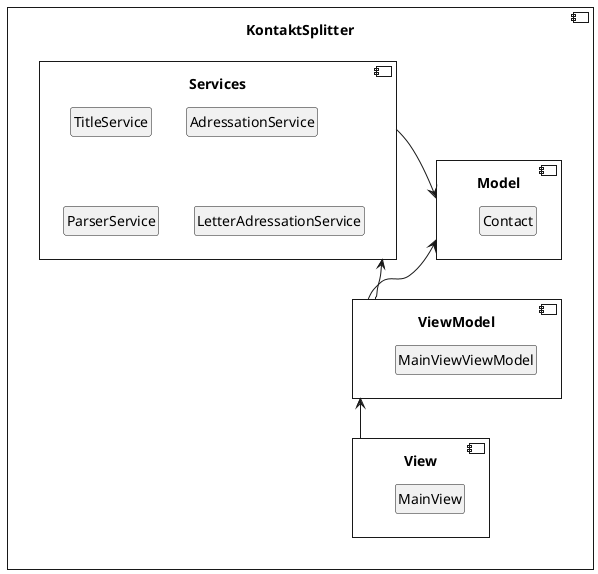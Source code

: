 @startuml Architektur_Grob
skinparam Style strictuml
skinparam genericDisplay old
skinparam classAttributeIconSize 0
skinparam monochrome true

component KontaktSplitter{

    component View{
        class MainView
    }

    component ViewModel{
        class MainViewViewModel
    }

    component Model{
        class Contact
    }

    component Services{
        class TitleService
        class AdressationService
        class ParserService
        class LetterAdressationService
    }
}

hide methods
hide fields

Model <-- ViewModel
Services <-- ViewModel
ViewModel <-- View
Services --> Model

@enduml
